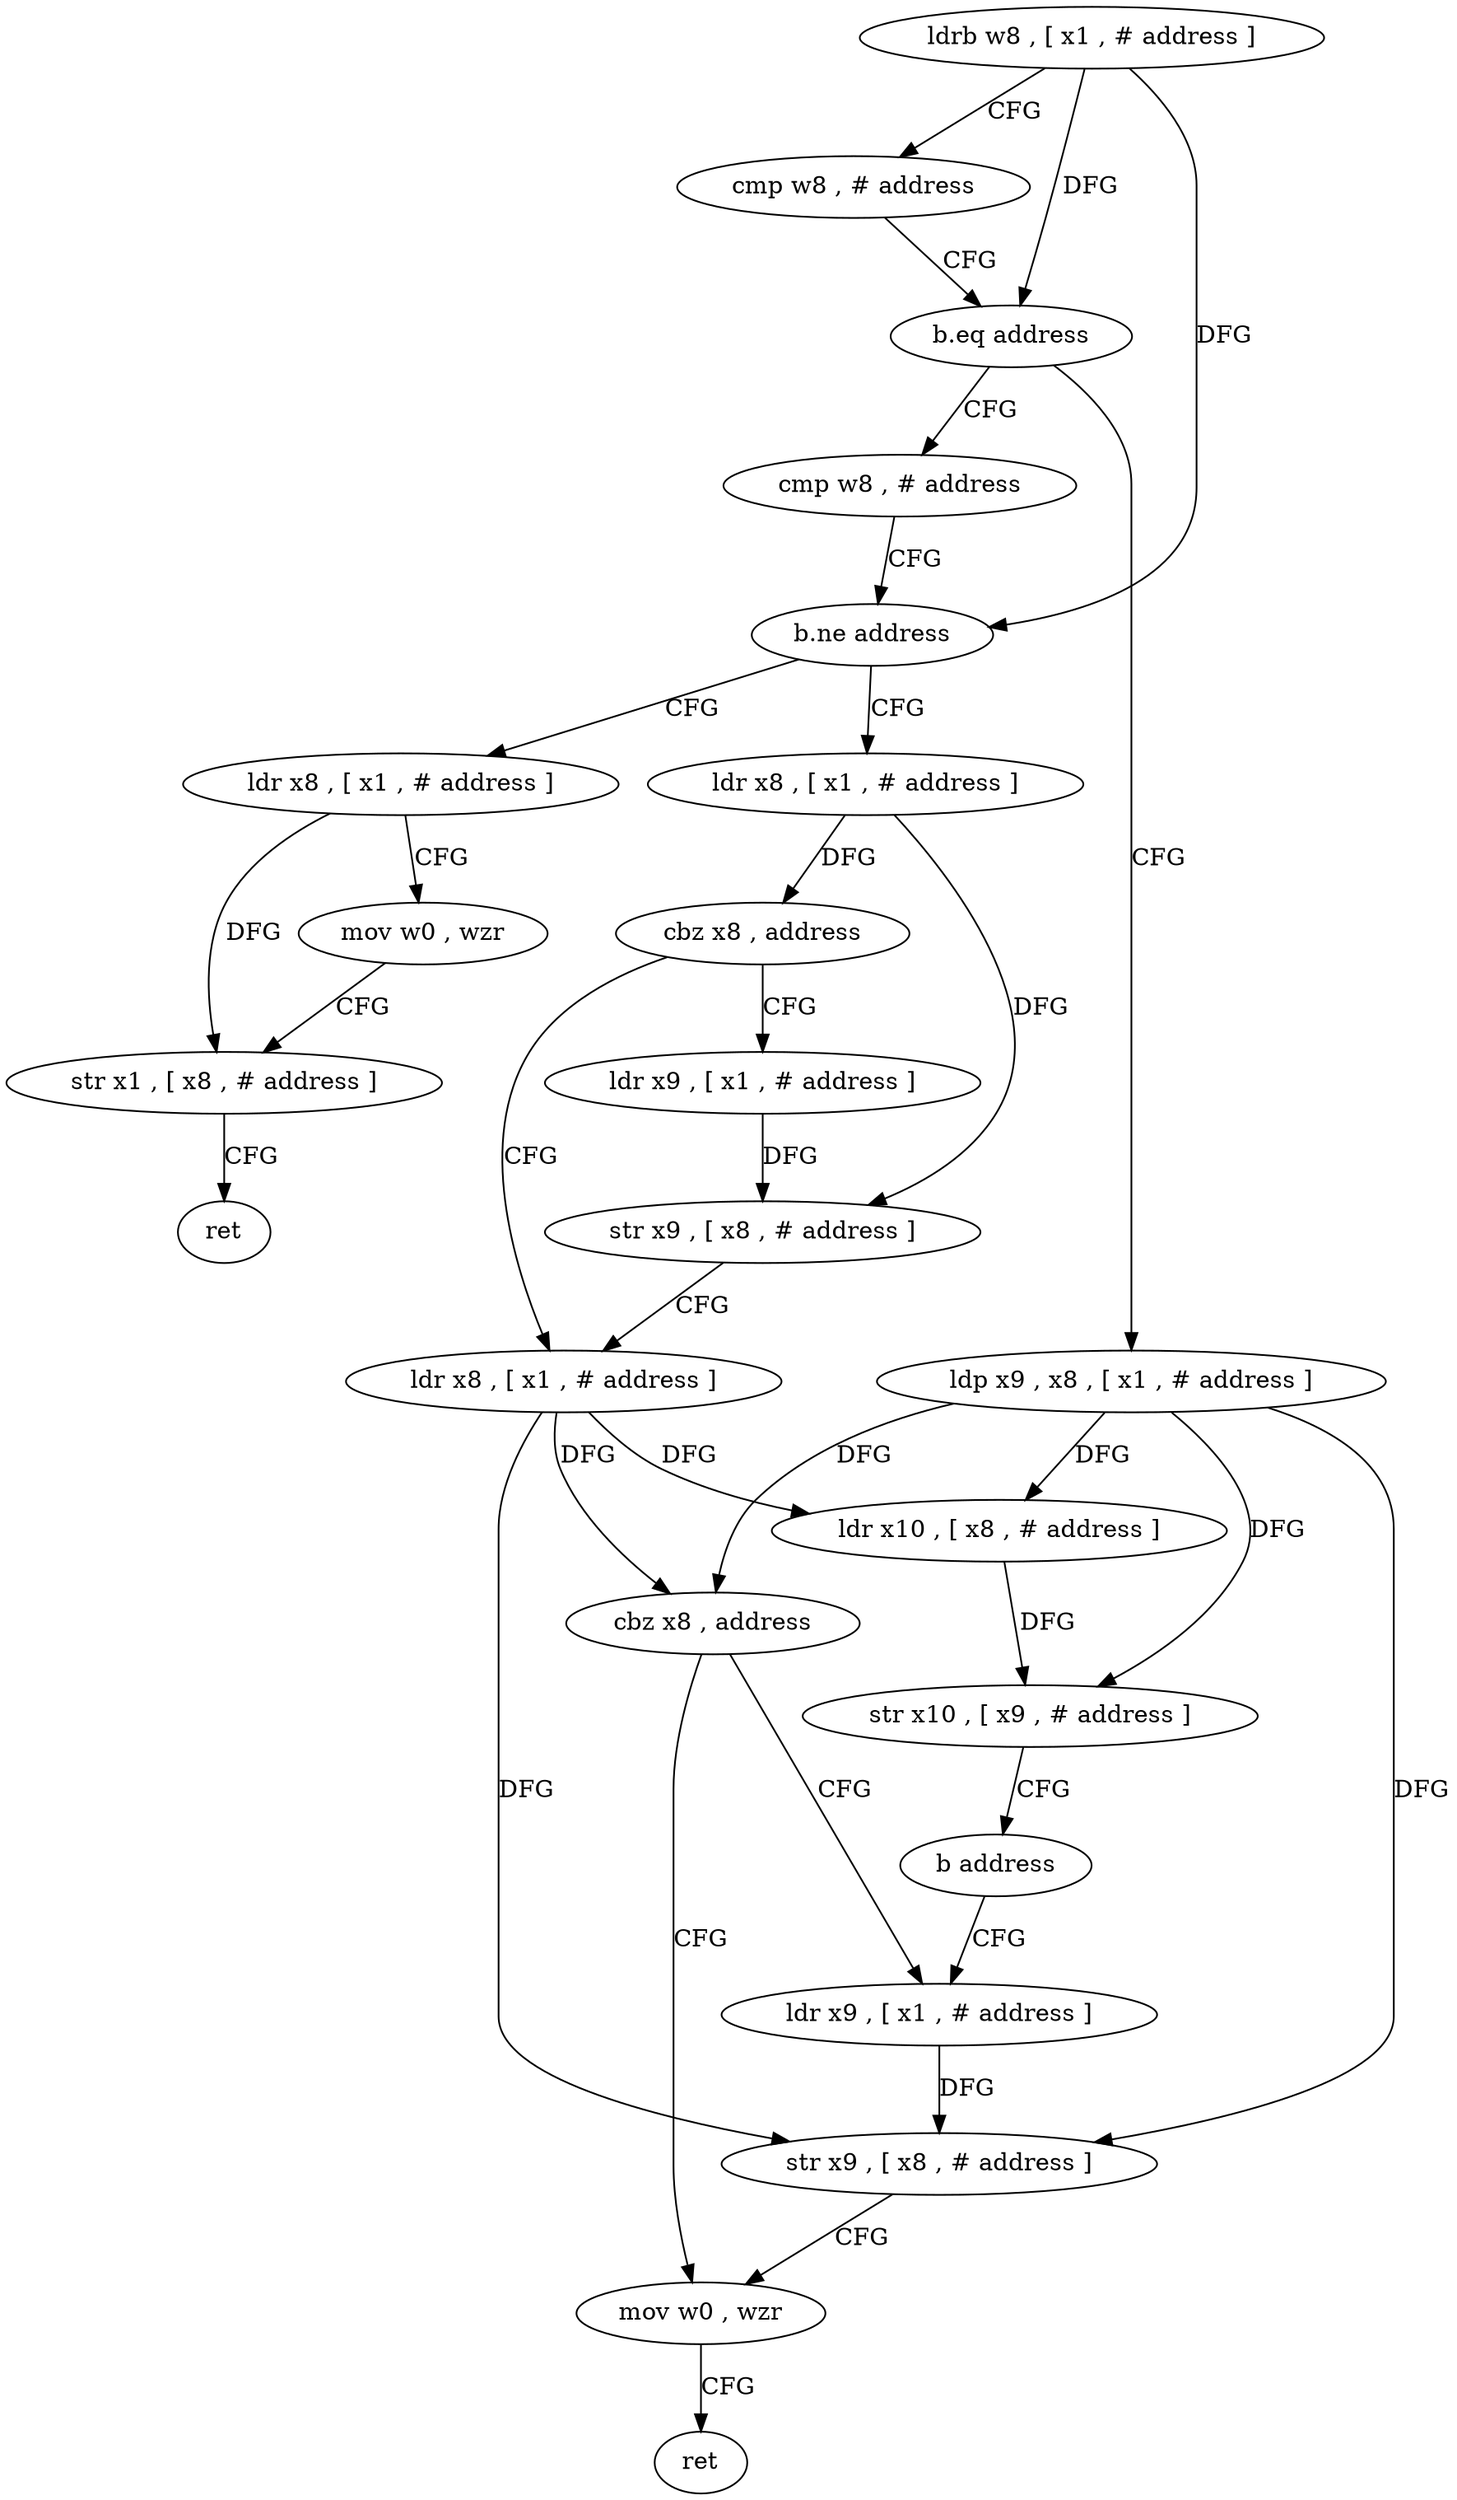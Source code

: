 digraph "func" {
"4237840" [label = "ldrb w8 , [ x1 , # address ]" ]
"4237844" [label = "cmp w8 , # address" ]
"4237848" [label = "b.eq address" ]
"4237876" [label = "ldp x9 , x8 , [ x1 , # address ]" ]
"4237852" [label = "cmp w8 , # address" ]
"4237880" [label = "ldr x10 , [ x8 , # address ]" ]
"4237884" [label = "str x10 , [ x9 , # address ]" ]
"4237888" [label = "b address" ]
"4237916" [label = "ldr x9 , [ x1 , # address ]" ]
"4237856" [label = "b.ne address" ]
"4237892" [label = "ldr x8 , [ x1 , # address ]" ]
"4237860" [label = "ldr x8 , [ x1 , # address ]" ]
"4237920" [label = "str x9 , [ x8 , # address ]" ]
"4237924" [label = "mov w0 , wzr" ]
"4237896" [label = "cbz x8 , address" ]
"4237908" [label = "ldr x8 , [ x1 , # address ]" ]
"4237900" [label = "ldr x9 , [ x1 , # address ]" ]
"4237864" [label = "mov w0 , wzr" ]
"4237868" [label = "str x1 , [ x8 , # address ]" ]
"4237872" [label = "ret" ]
"4237912" [label = "cbz x8 , address" ]
"4237904" [label = "str x9 , [ x8 , # address ]" ]
"4237928" [label = "ret" ]
"4237840" -> "4237844" [ label = "CFG" ]
"4237840" -> "4237848" [ label = "DFG" ]
"4237840" -> "4237856" [ label = "DFG" ]
"4237844" -> "4237848" [ label = "CFG" ]
"4237848" -> "4237876" [ label = "CFG" ]
"4237848" -> "4237852" [ label = "CFG" ]
"4237876" -> "4237880" [ label = "DFG" ]
"4237876" -> "4237884" [ label = "DFG" ]
"4237876" -> "4237920" [ label = "DFG" ]
"4237876" -> "4237912" [ label = "DFG" ]
"4237852" -> "4237856" [ label = "CFG" ]
"4237880" -> "4237884" [ label = "DFG" ]
"4237884" -> "4237888" [ label = "CFG" ]
"4237888" -> "4237916" [ label = "CFG" ]
"4237916" -> "4237920" [ label = "DFG" ]
"4237856" -> "4237892" [ label = "CFG" ]
"4237856" -> "4237860" [ label = "CFG" ]
"4237892" -> "4237896" [ label = "DFG" ]
"4237892" -> "4237904" [ label = "DFG" ]
"4237860" -> "4237864" [ label = "CFG" ]
"4237860" -> "4237868" [ label = "DFG" ]
"4237920" -> "4237924" [ label = "CFG" ]
"4237924" -> "4237928" [ label = "CFG" ]
"4237896" -> "4237908" [ label = "CFG" ]
"4237896" -> "4237900" [ label = "CFG" ]
"4237908" -> "4237912" [ label = "DFG" ]
"4237908" -> "4237880" [ label = "DFG" ]
"4237908" -> "4237920" [ label = "DFG" ]
"4237900" -> "4237904" [ label = "DFG" ]
"4237864" -> "4237868" [ label = "CFG" ]
"4237868" -> "4237872" [ label = "CFG" ]
"4237912" -> "4237924" [ label = "CFG" ]
"4237912" -> "4237916" [ label = "CFG" ]
"4237904" -> "4237908" [ label = "CFG" ]
}
